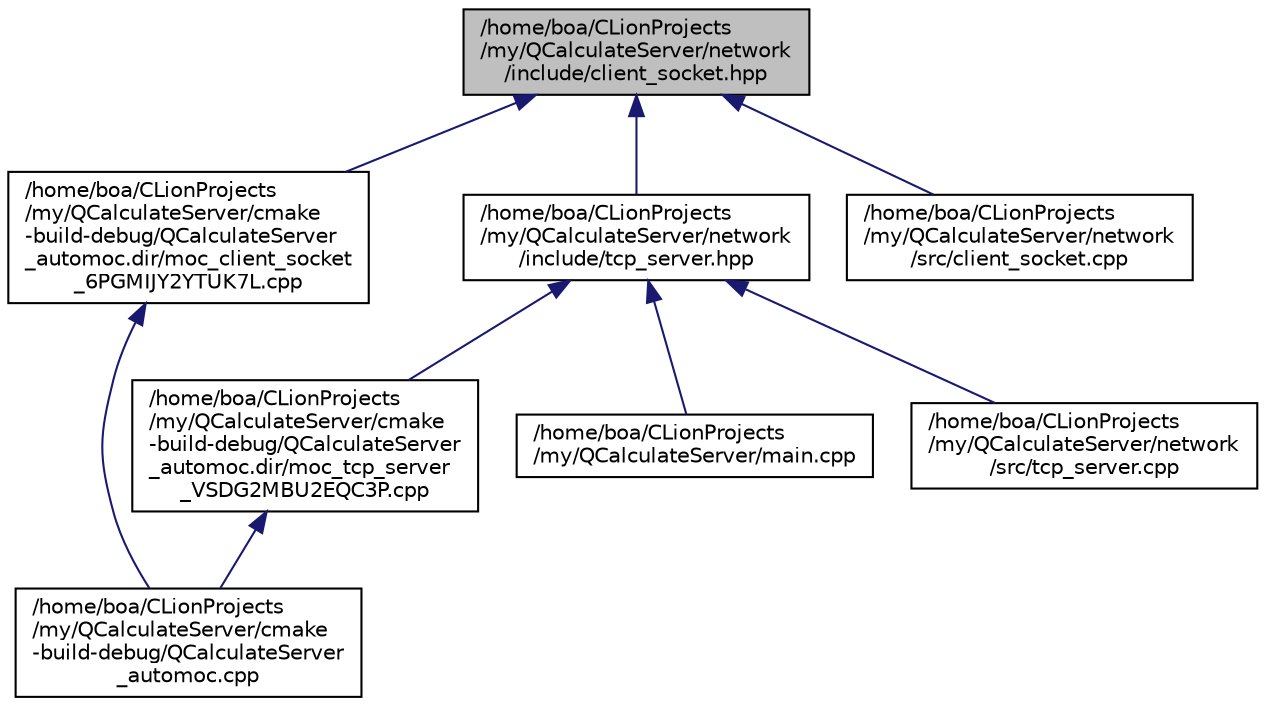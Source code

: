 digraph "/home/boa/CLionProjects/my/QCalculateServer/network/include/client_socket.hpp"
{
 // INTERACTIVE_SVG=YES
  bgcolor="transparent";
  edge [fontname="Helvetica",fontsize="10",labelfontname="Helvetica",labelfontsize="10"];
  node [fontname="Helvetica",fontsize="10",shape=record];
  Node1 [label="/home/boa/CLionProjects\l/my/QCalculateServer/network\l/include/client_socket.hpp",height=0.2,width=0.4,color="black", fillcolor="grey75", style="filled", fontcolor="black"];
  Node1 -> Node2 [dir="back",color="midnightblue",fontsize="10",style="solid",fontname="Helvetica"];
  Node2 [label="/home/boa/CLionProjects\l/my/QCalculateServer/cmake\l-build-debug/QCalculateServer\l_automoc.dir/moc_client_socket\l_6PGMIJY2YTUK7L.cpp",height=0.2,width=0.4,color="black",URL="$moc__client__socket__6_p_g_m_i_j_y2_y_t_u_k7_l_8cpp.html"];
  Node2 -> Node3 [dir="back",color="midnightblue",fontsize="10",style="solid",fontname="Helvetica"];
  Node3 [label="/home/boa/CLionProjects\l/my/QCalculateServer/cmake\l-build-debug/QCalculateServer\l_automoc.cpp",height=0.2,width=0.4,color="black",URL="$_q_calculate_server__automoc_8cpp.html"];
  Node1 -> Node4 [dir="back",color="midnightblue",fontsize="10",style="solid",fontname="Helvetica"];
  Node4 [label="/home/boa/CLionProjects\l/my/QCalculateServer/network\l/include/tcp_server.hpp",height=0.2,width=0.4,color="black",URL="$tcp__server_8hpp.html"];
  Node4 -> Node5 [dir="back",color="midnightblue",fontsize="10",style="solid",fontname="Helvetica"];
  Node5 [label="/home/boa/CLionProjects\l/my/QCalculateServer/cmake\l-build-debug/QCalculateServer\l_automoc.dir/moc_tcp_server\l_VSDG2MBU2EQC3P.cpp",height=0.2,width=0.4,color="black",URL="$moc__tcp__server___v_s_d_g2_m_b_u2_e_q_c3_p_8cpp.html"];
  Node5 -> Node3 [dir="back",color="midnightblue",fontsize="10",style="solid",fontname="Helvetica"];
  Node4 -> Node6 [dir="back",color="midnightblue",fontsize="10",style="solid",fontname="Helvetica"];
  Node6 [label="/home/boa/CLionProjects\l/my/QCalculateServer/main.cpp",height=0.2,width=0.4,color="black",URL="$main_8cpp.html"];
  Node4 -> Node7 [dir="back",color="midnightblue",fontsize="10",style="solid",fontname="Helvetica"];
  Node7 [label="/home/boa/CLionProjects\l/my/QCalculateServer/network\l/src/tcp_server.cpp",height=0.2,width=0.4,color="black",URL="$tcp__server_8cpp.html"];
  Node1 -> Node8 [dir="back",color="midnightblue",fontsize="10",style="solid",fontname="Helvetica"];
  Node8 [label="/home/boa/CLionProjects\l/my/QCalculateServer/network\l/src/client_socket.cpp",height=0.2,width=0.4,color="black",URL="$client__socket_8cpp.html"];
}
